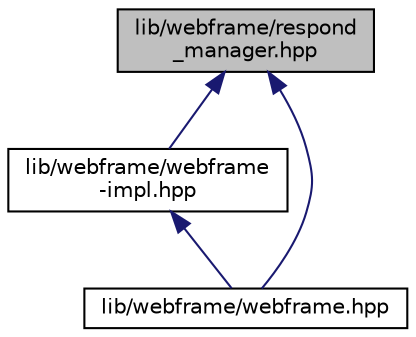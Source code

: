 digraph "lib/webframe/respond_manager.hpp"
{
 // LATEX_PDF_SIZE
  edge [fontname="Helvetica",fontsize="10",labelfontname="Helvetica",labelfontsize="10"];
  node [fontname="Helvetica",fontsize="10",shape=record];
  Node1 [label="lib/webframe/respond\l_manager.hpp",height=0.2,width=0.4,color="black", fillcolor="grey75", style="filled", fontcolor="black",tooltip=" "];
  Node1 -> Node2 [dir="back",color="midnightblue",fontsize="10",style="solid",fontname="Helvetica"];
  Node2 [label="lib/webframe/webframe\l-impl.hpp",height=0.2,width=0.4,color="black", fillcolor="white", style="filled",URL="$d6/d81/webframe-impl_8hpp.html",tooltip=" "];
  Node2 -> Node3 [dir="back",color="midnightblue",fontsize="10",style="solid",fontname="Helvetica"];
  Node3 [label="lib/webframe/webframe.hpp",height=0.2,width=0.4,color="black", fillcolor="white", style="filled",URL="$d2/dce/webframe_8hpp.html",tooltip="Single header containing all the necessary tools regarding WebFrame."];
  Node1 -> Node3 [dir="back",color="midnightblue",fontsize="10",style="solid",fontname="Helvetica"];
}
